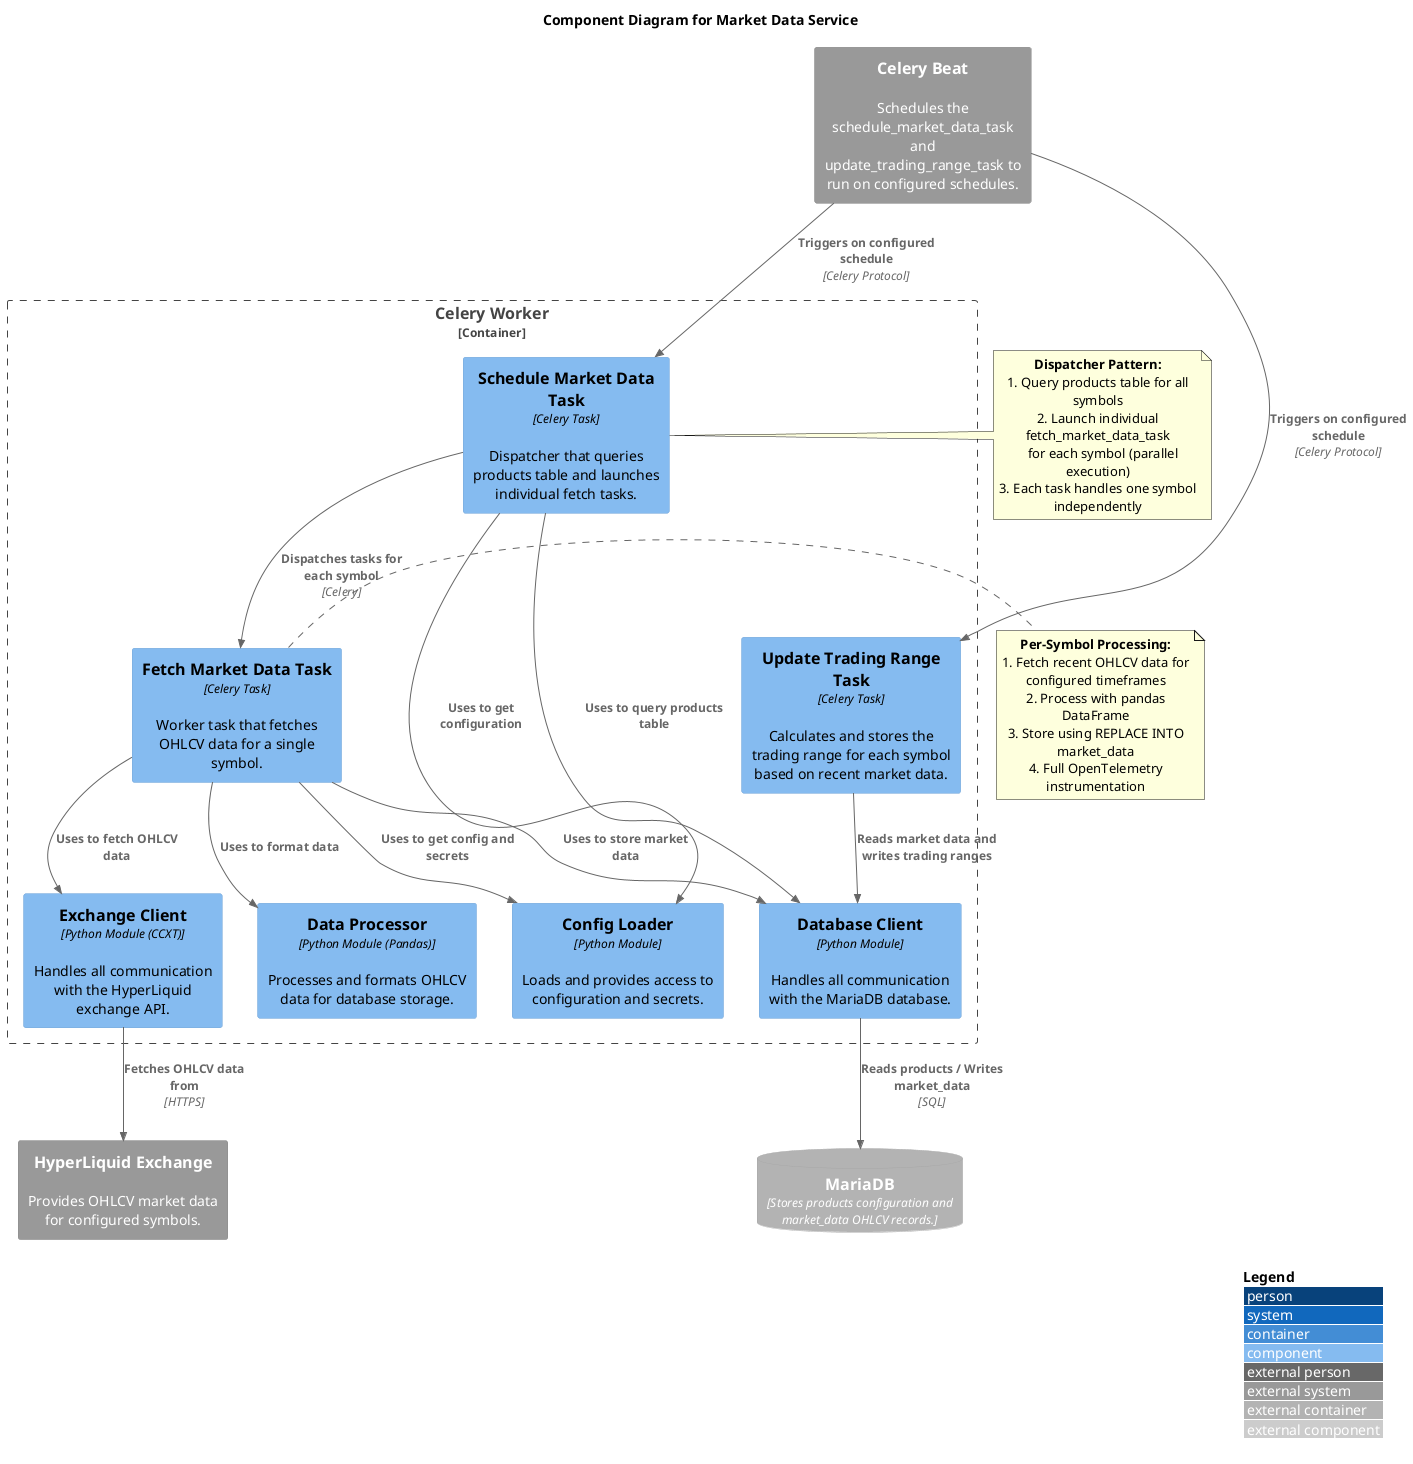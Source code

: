 @startuml Market Data Service Components
!include <C4/C4_Component.puml>

LAYOUT_WITH_LEGEND()
LAYOUT_TOP_DOWN()

title Component Diagram for Market Data Service

Container_Boundary(celery_worker, "Celery Worker") {
    Component(schedule_market_data_task, "Schedule Market Data Task", "Celery Task", "Dispatcher that queries products table and launches individual fetch tasks.")
    Component(fetch_market_data_task, "Fetch Market Data Task", "Celery Task", "Worker task that fetches OHLCV data for a single symbol.")
    Component(update_trading_range_task, "Update Trading Range Task", "Celery Task", "Calculates and stores the trading range for each symbol based on recent market data.")
    Component(config_loader, "Config Loader", "Python Module", "Loads and provides access to configuration and secrets.")
    Component(db_client, "Database Client", "Python Module", "Handles all communication with the MariaDB database.")
    Component(exchange_client, "Exchange Client", "Python Module (CCXT)", "Handles all communication with the HyperLiquid exchange API.")
    Component(data_processor, "Data Processor", "Python Module (Pandas)", "Processes and formats OHLCV data for database storage.")

    Rel(schedule_market_data_task, config_loader, "Uses to get configuration")
    Rel(schedule_market_data_task, db_client, "Uses to query products table")
    Rel(schedule_market_data_task, fetch_market_data_task, "Dispatches tasks for each symbol", "Celery")
    
    Rel(fetch_market_data_task, config_loader, "Uses to get config and secrets")
    Rel(fetch_market_data_task, exchange_client, "Uses to fetch OHLCV data")
    Rel(fetch_market_data_task, data_processor, "Uses to format data")
    Rel(fetch_market_data_task, db_client, "Uses to store market data")

    Rel(update_trading_range_task, db_client, "Reads market data and writes trading ranges")
}

System_Ext(celery_beat, "Celery Beat", "Schedules the schedule_market_data_task and update_trading_range_task to run on configured schedules.")
ContainerDb_Ext(mariadb, "MariaDB", "Stores products configuration and market_data OHLCV records.")
System_Ext(hyperliquid, "HyperLiquid Exchange", "Provides OHLCV market data for configured symbols.")

Rel(celery_beat, schedule_market_data_task, "Triggers on configured schedule", "Celery Protocol")
Rel(celery_beat, update_trading_range_task, "Triggers on configured schedule", "Celery Protocol")
Rel(db_client, mariadb, "Reads products / Writes market_data", "SQL")
Rel(exchange_client, hyperliquid, "Fetches OHLCV data from", "HTTPS")

note right of schedule_market_data_task
  **Dispatcher Pattern:**
  1. Query products table for all symbols
  2. Launch individual fetch_market_data_task 
     for each symbol (parallel execution)
  3. Each task handles one symbol independently
end note

note right of fetch_market_data_task
  **Per-Symbol Processing:**
  1. Fetch recent OHLCV data for configured timeframes
  2. Process with pandas DataFrame
  3. Store using REPLACE INTO market_data
  4. Full OpenTelemetry instrumentation
end note

@enduml